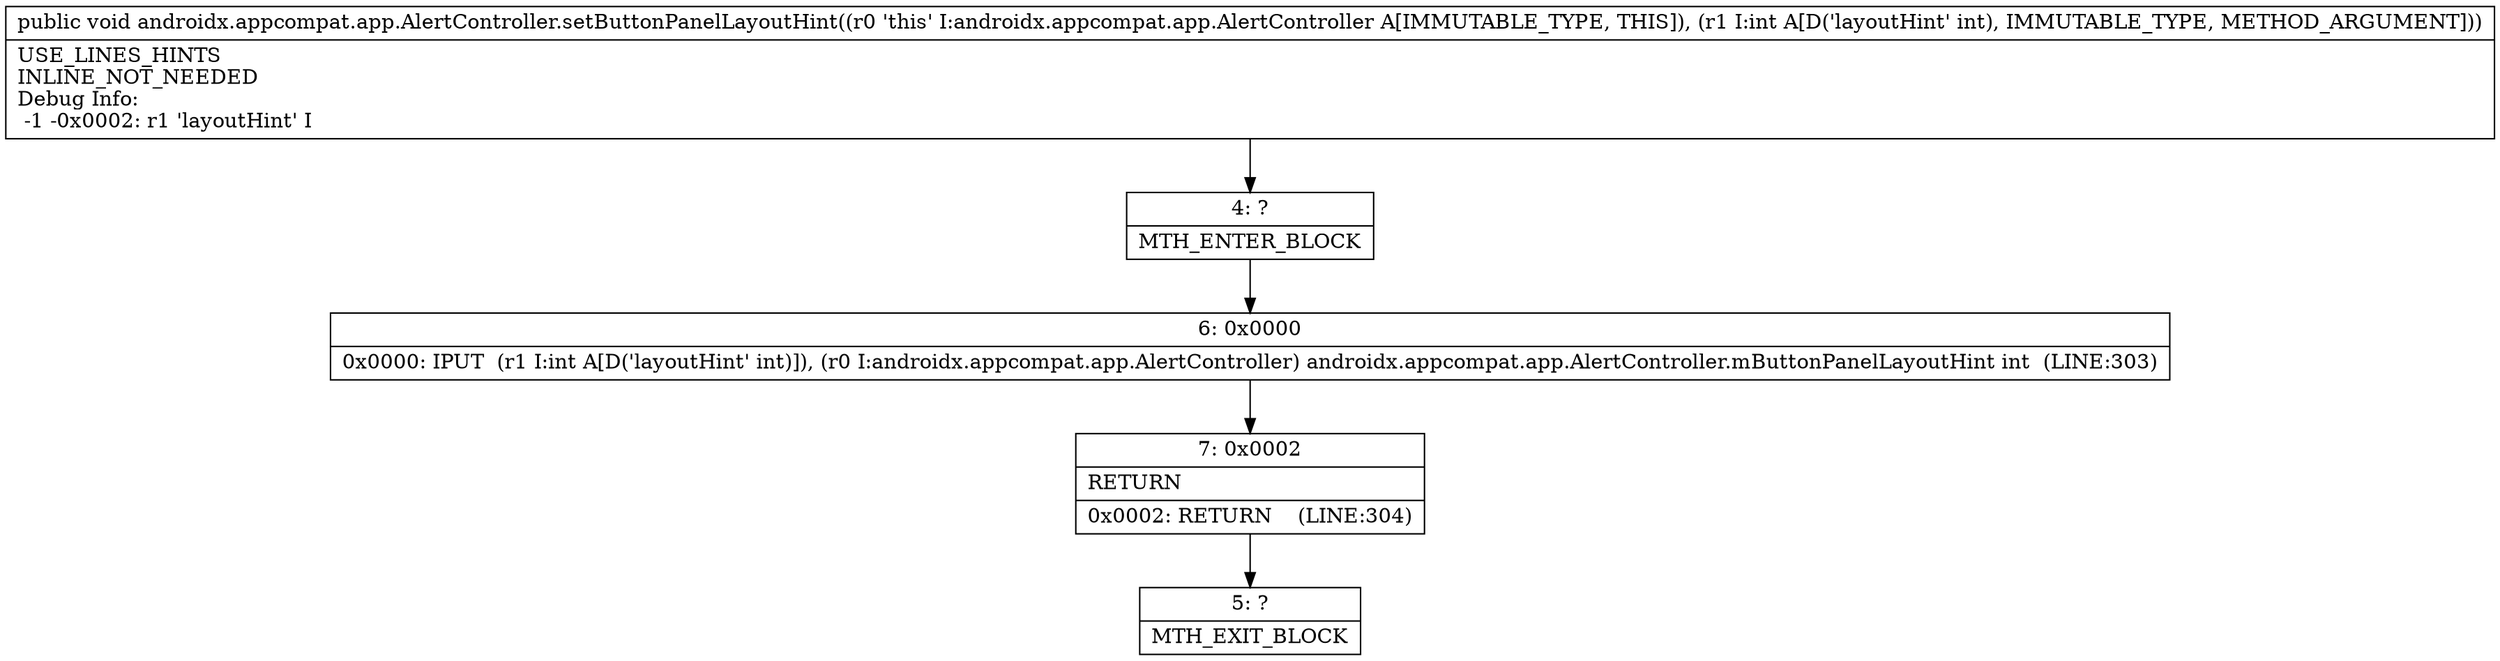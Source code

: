 digraph "CFG forandroidx.appcompat.app.AlertController.setButtonPanelLayoutHint(I)V" {
Node_4 [shape=record,label="{4\:\ ?|MTH_ENTER_BLOCK\l}"];
Node_6 [shape=record,label="{6\:\ 0x0000|0x0000: IPUT  (r1 I:int A[D('layoutHint' int)]), (r0 I:androidx.appcompat.app.AlertController) androidx.appcompat.app.AlertController.mButtonPanelLayoutHint int  (LINE:303)\l}"];
Node_7 [shape=record,label="{7\:\ 0x0002|RETURN\l|0x0002: RETURN    (LINE:304)\l}"];
Node_5 [shape=record,label="{5\:\ ?|MTH_EXIT_BLOCK\l}"];
MethodNode[shape=record,label="{public void androidx.appcompat.app.AlertController.setButtonPanelLayoutHint((r0 'this' I:androidx.appcompat.app.AlertController A[IMMUTABLE_TYPE, THIS]), (r1 I:int A[D('layoutHint' int), IMMUTABLE_TYPE, METHOD_ARGUMENT]))  | USE_LINES_HINTS\lINLINE_NOT_NEEDED\lDebug Info:\l  \-1 \-0x0002: r1 'layoutHint' I\l}"];
MethodNode -> Node_4;Node_4 -> Node_6;
Node_6 -> Node_7;
Node_7 -> Node_5;
}

